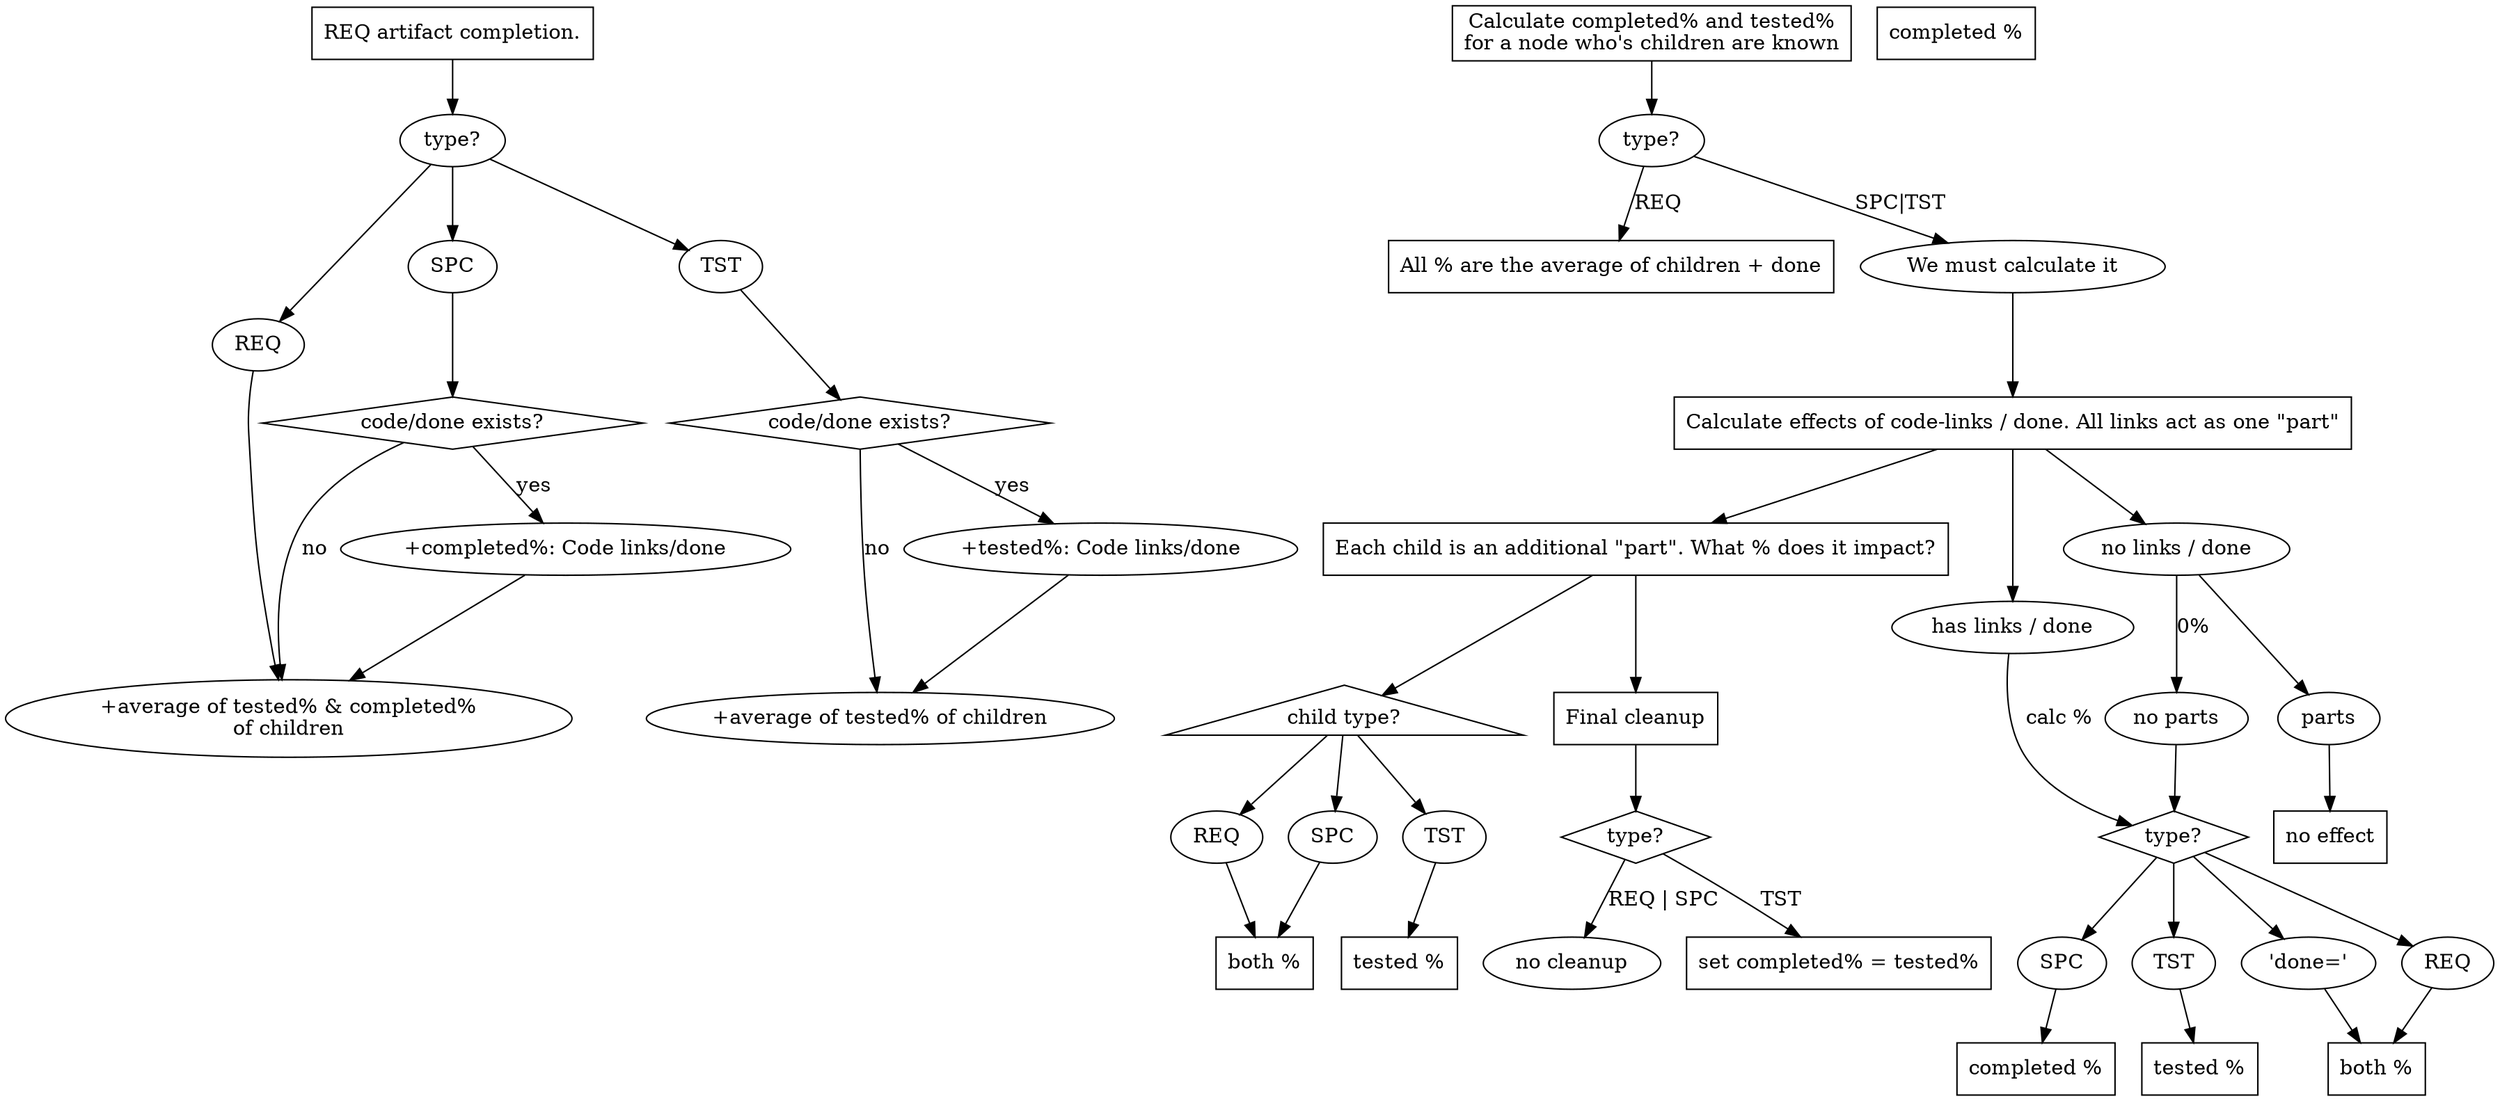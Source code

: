 // I realized in the middle of graphing this that I had been
// approaching it wrong.
//
// I had been setting TST.tested == TST.completed
// The logic was much more clean when I just said
// that TST only affects the TST of items and did
// the opposite.

digraph G {
    // REQ-completion
    {
        {R_start [label="\
REQ artifact completion.";
        shape=box]}

        {R_children_both [label="\
+average of tested% & completed%
of children"]}
        {R_children_tst [label="\
+average of tested% of children"]}

        {R_nt [label="type?"]}

        R_start -> R_nt;

        R_nt -> {R_req [label="REQ"]}
        R_nt -> {R_spc [label="SPC"]};
        R_nt -> {R_tst [label="TST"]};

        {R_spc_code_exists [label="code/done exists?"; shape=diamond]}
        {R_tst_code_exists [label="code/done exists?"; shape=diamond]}
        {R_spc_code [label="+completed%: Code links/done"]}
        {R_tst_code [label="+tested%: Code links/done"]}

        R_req -> R_children_both;
        R_spc -> R_spc_code_exists;
            R_spc_code_exists -> R_spc_code [label="yes"];
                R_spc_code -> R_children_both;
            R_spc_code_exists -> R_children_both [label="no"];
        R_tst -> R_tst_code_exists;
            R_tst_code_exists -> R_tst_code [label="yes"];
                R_tst_code -> R_children_tst;
            R_tst_code_exists -> R_children_tst [label="no"];
    }

    // TODO: I want this cluster to be horizontal
    {
        // whole operation
        {G_start [label="\
Calculate completed% and tested%
for a node who's children are known";
        shape=box]}

        G_start -> T_start;
    }

    {
        {T_start [label="type?"]}
        {T_req [label="All % are the average of children + done"; shape=box]}
        {T_other [label="We must calculate it"]}

        T_start -> T_req [label="REQ"];
        T_start -> T_other [label="SPC|TST"];

        T_other -> L_start -> C_start -> F_start;
    }


    // whether to use a link or not
    {
        // starting values
        {L_start [label="\
Calculate effects of code-links / done. All links act as one \"part\""
        shape=box]}

        // ending values
        {L_both [label="both %"; shape=box]}
        {L_completed [label="completed %"; shape=box]}
        {L_tested [label="tested %"; shape=box]}
        {L_nouse [label="no effect"; URL="[[@.link_nouse]]"; shape=box]}

        // other
        {L_links [label="has links / done"]}
        {L_nolinks [label="no links / done"]}

        L_start -> L_links;
        L_start -> L_nolinks;

        // node type is other, find calulation
        // has links
        L_links -> L_nt [label="calc %"];

        // no links
        L_nolinks -> {L_nl_a [label="parts"]} -> L_nouse;
        L_nolinks -> {L_nl_b [label="no parts"]} [label="0%"];
            L_nl_b -> L_nt

        {L_nt [label="type?"; shape=diamond]}

        L_nt -> {L_req [label="REQ"]}
        L_nt -> {L_spc [label="SPC"]}
        L_nt -> {L_tst [label="TST"]}
        L_nt -> {L_done [label="'done='"; URL="[[@.link_done]]"]};

        L_req -> L_both
        L_done -> L_both
        L_spc -> L_completed
        L_tst -> L_tested;
    }

    // what to use a child for
    {
        // starting values
        {C_start [label="\
Each child is an additional \"part\". What % does it impact?";
        shape=box]}

        // ending values
        {C_completed [label="completed %"; shape=box]}
        {C_tested [label="tested %"; shape=box]}
        {C_both [label="both %"; shape=box]}

        // different depending on the type of child
        {C_req [label="REQ"]}
        {C_spc [label="SPC"]}
        {C_tst [label="TST"]}

        {C_nt [label="child type?"; shape=triangle]}
        C_start -> C_nt;
            C_nt -> C_req;
            C_nt -> C_spc;
            C_nt -> C_tst;


        C_req -> C_both;
        C_spc -> C_both;
        C_tst -> C_tested;

    }

    // final setting / cleanup
    {
        // starting values
        {F_start [label="Final cleanup"; shape=box]}

        // ending values
        {F_equate [label="set completed% = tested%"; shape=box]}
        {F_nochange [label="no cleanup"]}

        {F_nt [label="type?"; shape=diamond]}

        F_start -> F_nt
        F_nt -> F_equate [label="TST"];
        F_nt -> F_nochange [label="REQ | SPC"];
    }


}

